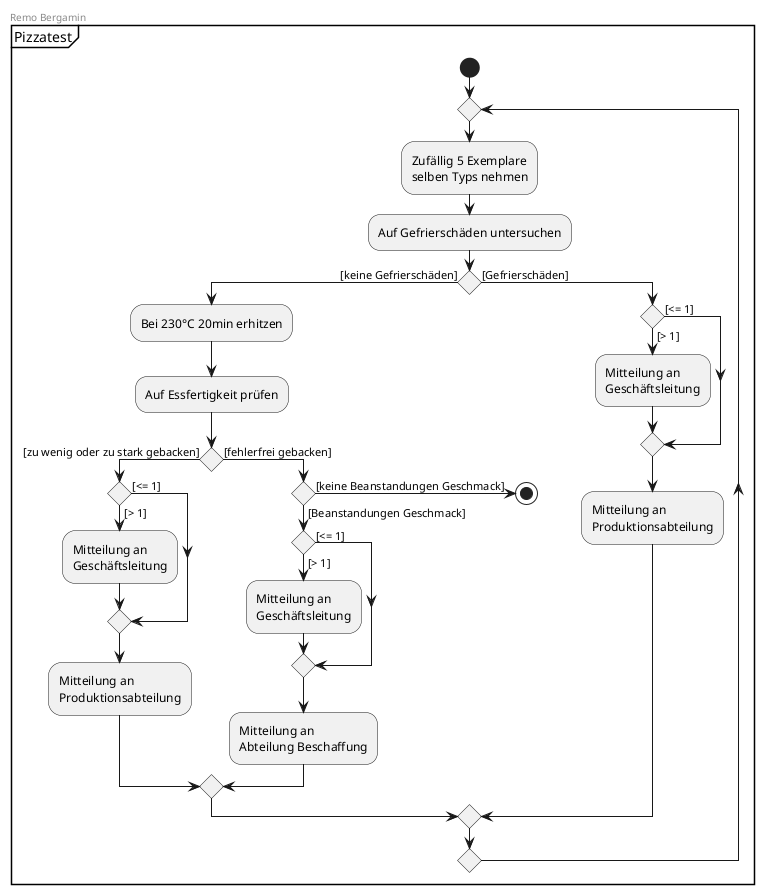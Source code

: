 @startuml
'https://plantuml.com/activity-diagram-beta

left header Remo Bergamin

partition Pizzatest {
    start

    repeat
        :Zufällig 5 Exemplare
        selben Typs nehmen;
        :Auf Gefrierschäden untersuchen;

        if () then ([keine Gefrierschäden])
            :Bei 230°C 20min erhitzen;
            :Auf Essfertigkeit prüfen;

            if () then ([zu wenig oder zu stark gebacken])
                if () then ([> 1])
                    :Mitteilung an
                    Geschäftsleitung;
                else ([<= 1])
                endif
                :Mitteilung an
                Produktionsabteilung;

            else ([fehlerfrei gebacken])
                if () then ([Beanstandungen Geschmack])
                    if () then ([> 1])
                        :Mitteilung an
                        Geschäftsleitung;
                    else ([<= 1])
                    endif
                    :Mitteilung an
                    Abteilung Beschaffung;

                else ([keine Beanstandungen Geschmack])
                  stop
                endif
            endif

        else ([Gefrierschäden])
            if () then ([> 1])
                :Mitteilung an
                Geschäftsleitung;
            else ([<= 1])
            endif
            :Mitteilung an
            Produktionsabteilung;
        endif
    repeat while
}

@enduml
